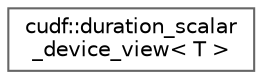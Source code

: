 digraph "类继承关系图"
{
 // LATEX_PDF_SIZE
  bgcolor="transparent";
  edge [fontname=Helvetica,fontsize=10,labelfontname=Helvetica,labelfontsize=10];
  node [fontname=Helvetica,fontsize=10,shape=box,height=0.2,width=0.4];
  rankdir="LR";
  Node0 [id="Node000000",label="cudf::duration_scalar\l_device_view\< T \>",height=0.2,width=0.4,color="grey40", fillcolor="white", style="filled",URL="$classcudf_1_1duration__scalar__device__view.html",tooltip=" "];
}
